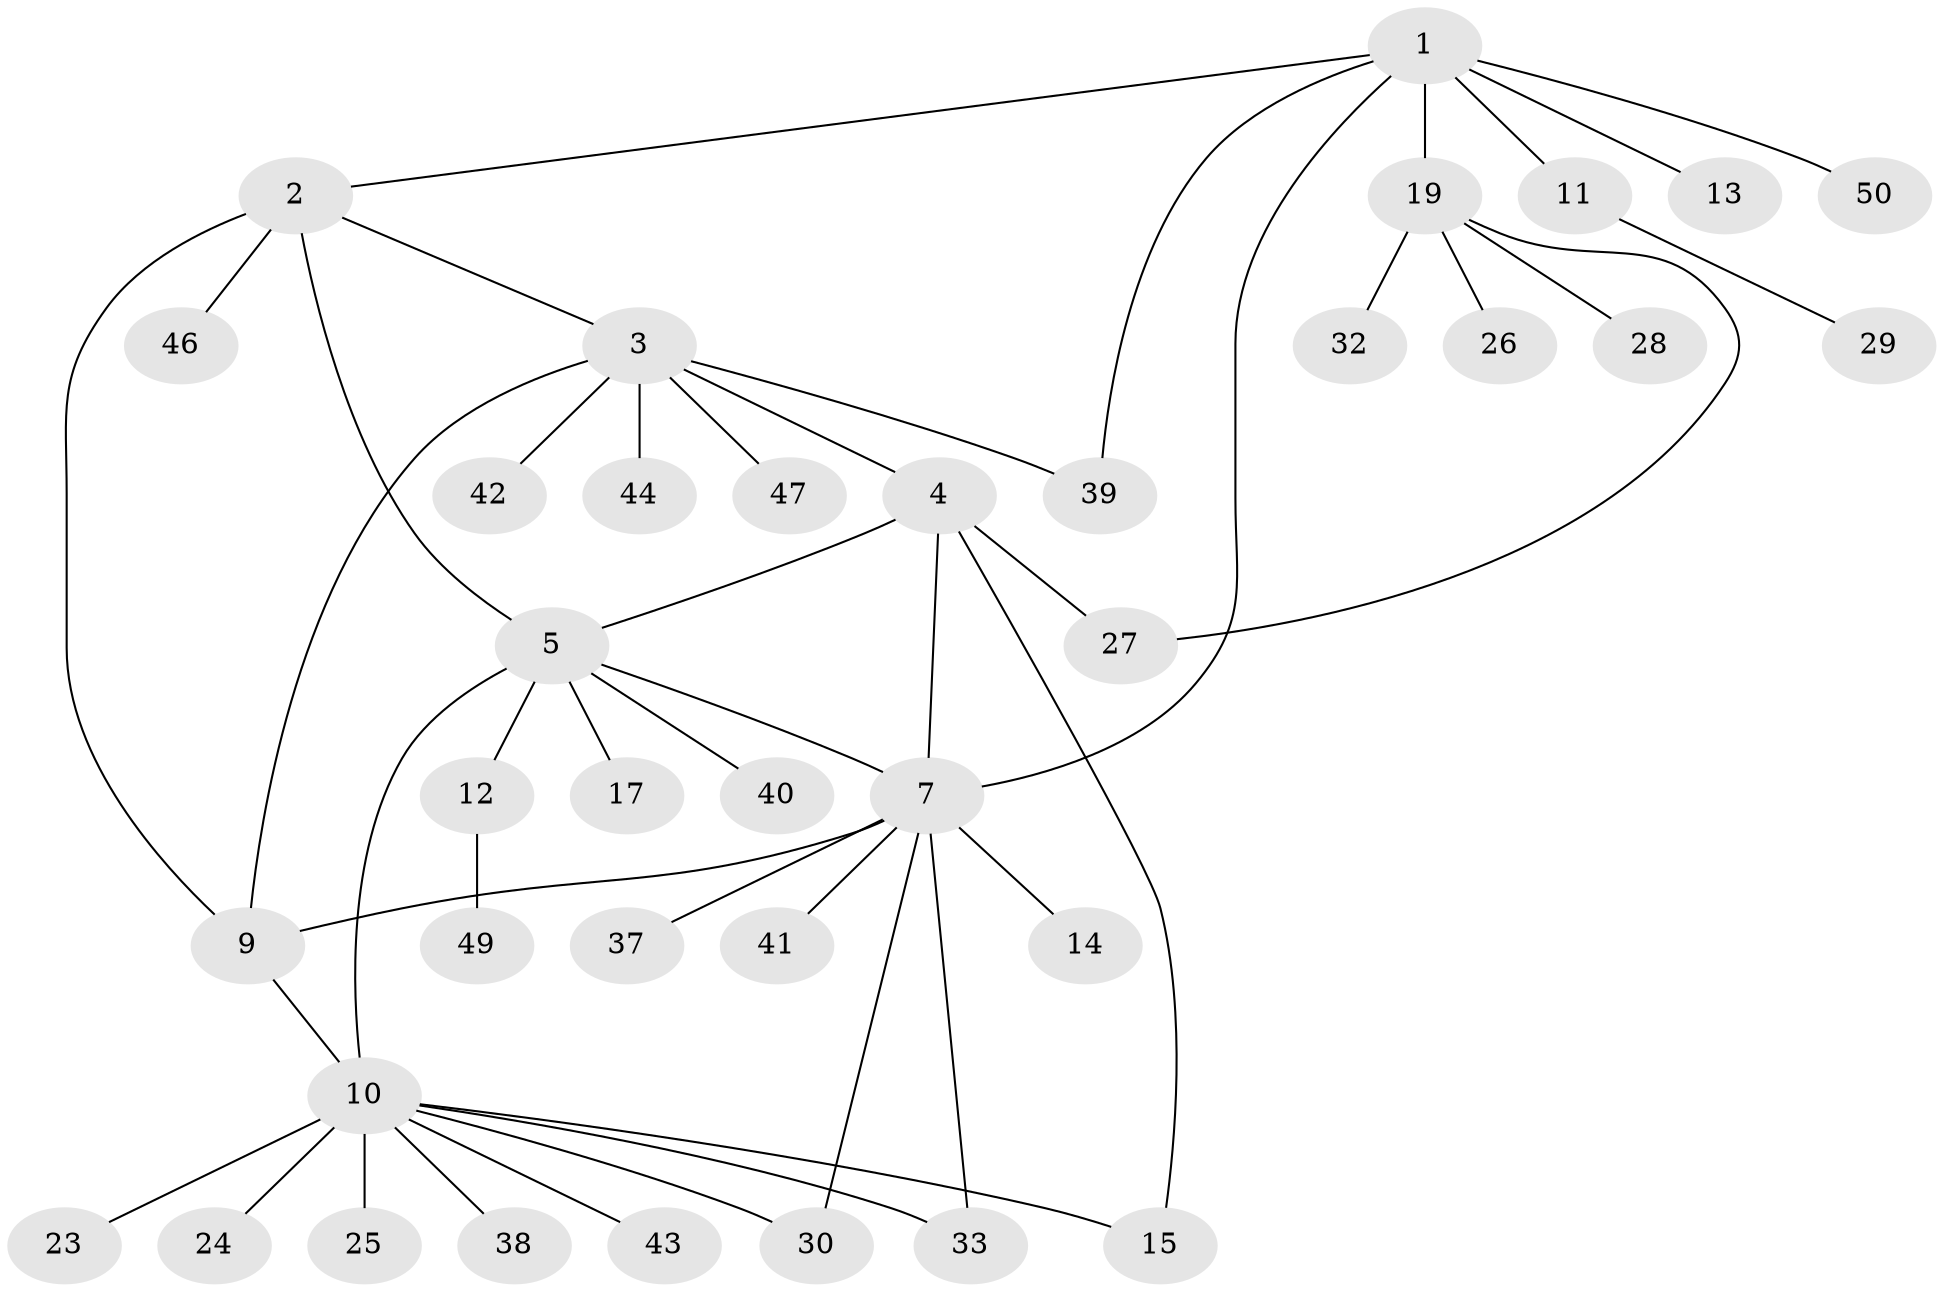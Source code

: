 // Generated by graph-tools (version 1.1) at 2025/24/03/03/25 07:24:11]
// undirected, 37 vertices, 47 edges
graph export_dot {
graph [start="1"]
  node [color=gray90,style=filled];
  1 [super="+8"];
  2 [super="+31"];
  3 [super="+36"];
  4;
  5 [super="+6"];
  7 [super="+18"];
  9;
  10 [super="+21"];
  11 [super="+34"];
  12 [super="+16"];
  13;
  14 [super="+20"];
  15;
  17;
  19 [super="+22"];
  23;
  24;
  25;
  26;
  27 [super="+52"];
  28;
  29;
  30;
  32;
  33 [super="+35"];
  37;
  38;
  39 [super="+51"];
  40 [super="+48"];
  41;
  42;
  43;
  44 [super="+45"];
  46;
  47;
  49;
  50;
  1 -- 2;
  1 -- 19;
  1 -- 50;
  1 -- 7;
  1 -- 11;
  1 -- 13;
  1 -- 39;
  2 -- 3;
  2 -- 9;
  2 -- 46;
  2 -- 5;
  3 -- 4;
  3 -- 9;
  3 -- 39;
  3 -- 42;
  3 -- 44;
  3 -- 47;
  4 -- 7;
  4 -- 15;
  4 -- 5;
  4 -- 27;
  5 -- 7;
  5 -- 10 [weight=2];
  5 -- 17;
  5 -- 40;
  5 -- 12;
  7 -- 9;
  7 -- 14;
  7 -- 30;
  7 -- 37;
  7 -- 41;
  7 -- 33;
  9 -- 10;
  10 -- 15;
  10 -- 24;
  10 -- 25;
  10 -- 30;
  10 -- 38;
  10 -- 43;
  10 -- 33;
  10 -- 23;
  11 -- 29;
  12 -- 49;
  19 -- 27;
  19 -- 28;
  19 -- 32;
  19 -- 26;
}
